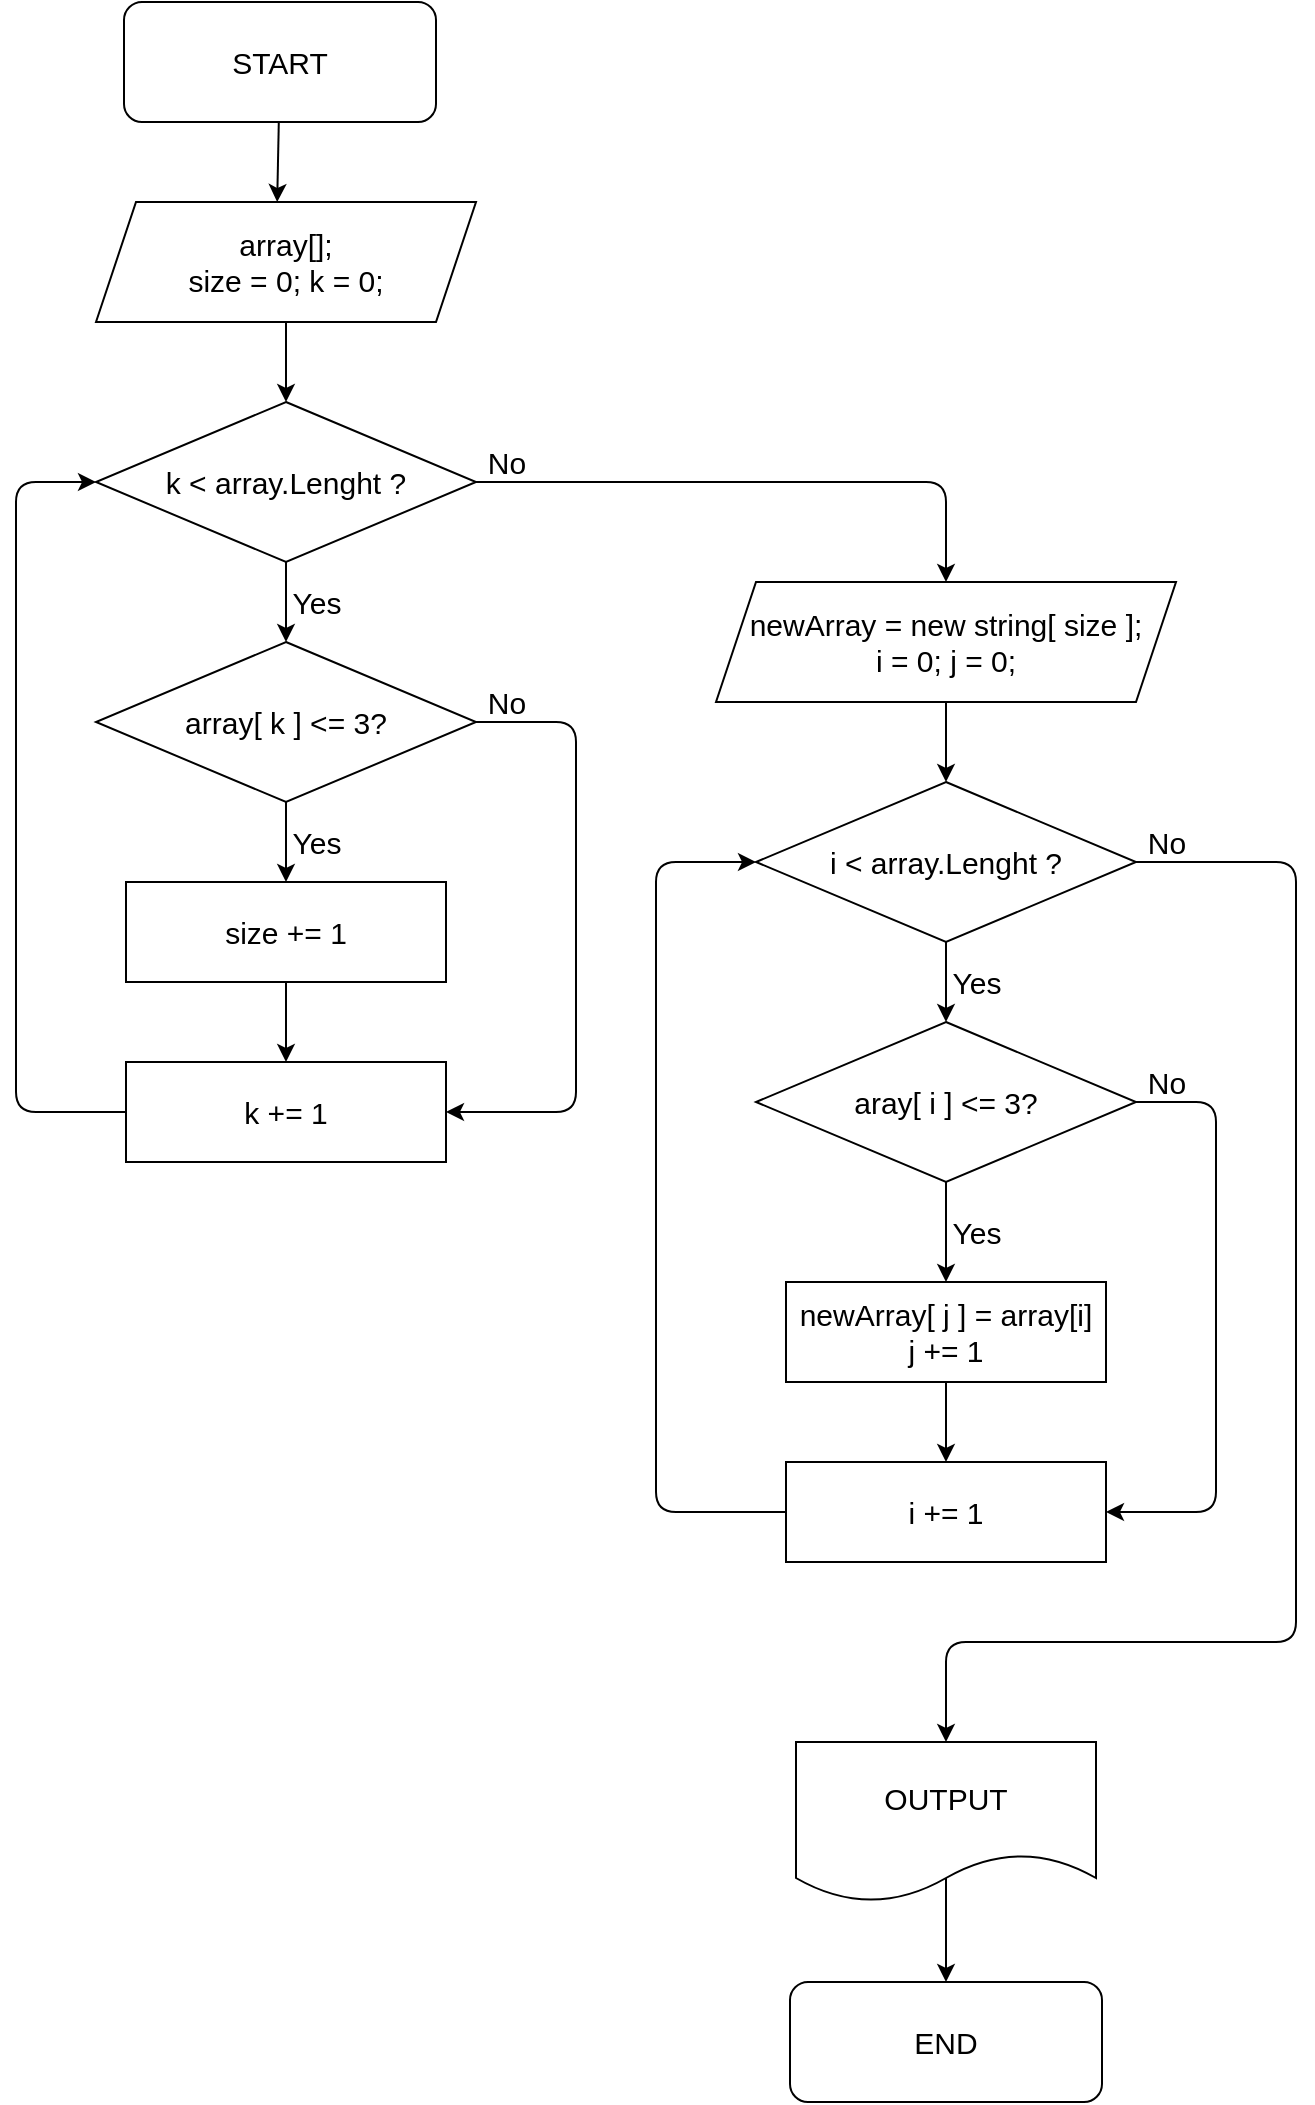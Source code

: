 <mxfile>
    <diagram id="g-SH3KOCOiCoZoSoh95e" name="Page-1">
        <mxGraphModel dx="813" dy="584" grid="1" gridSize="10" guides="1" tooltips="1" connect="1" arrows="1" fold="1" page="1" pageScale="1" pageWidth="827" pageHeight="1169" math="0" shadow="0">
            <root>
                <mxCell id="0"/>
                <mxCell id="1" parent="0"/>
                <mxCell id="4" value="" style="edgeStyle=none;html=1;" edge="1" parent="1" source="2">
                    <mxGeometry relative="1" as="geometry">
                        <mxPoint x="210.6" y="130" as="targetPoint"/>
                    </mxGeometry>
                </mxCell>
                <mxCell id="2" value="START" style="rounded=1;whiteSpace=wrap;html=1;fontSize=15;" vertex="1" parent="1">
                    <mxGeometry x="134" y="30" width="156" height="60" as="geometry"/>
                </mxCell>
                <mxCell id="7" value="" style="edgeStyle=none;html=1;" edge="1" parent="1" source="5" target="6">
                    <mxGeometry relative="1" as="geometry"/>
                </mxCell>
                <mxCell id="5" value="array[];&lt;br style=&quot;font-size: 15px&quot;&gt;size = 0; k = 0;" style="shape=parallelogram;perimeter=parallelogramPerimeter;whiteSpace=wrap;html=1;fixedSize=1;fontSize=15;" vertex="1" parent="1">
                    <mxGeometry x="120" y="130" width="190" height="60" as="geometry"/>
                </mxCell>
                <mxCell id="9" value="" style="edgeStyle=none;html=1;" edge="1" parent="1" source="6" target="8">
                    <mxGeometry relative="1" as="geometry"/>
                </mxCell>
                <mxCell id="19" style="edgeStyle=none;html=1;exitX=1;exitY=0.5;exitDx=0;exitDy=0;" edge="1" parent="1" source="6">
                    <mxGeometry relative="1" as="geometry">
                        <mxPoint x="545" y="320" as="targetPoint"/>
                        <Array as="points">
                            <mxPoint x="545" y="270"/>
                        </Array>
                    </mxGeometry>
                </mxCell>
                <mxCell id="6" value="k &amp;lt; array.Lenght ?" style="rhombus;whiteSpace=wrap;html=1;fontSize=15;" vertex="1" parent="1">
                    <mxGeometry x="120" y="230" width="190" height="80" as="geometry"/>
                </mxCell>
                <mxCell id="11" value="" style="edgeStyle=none;html=1;" edge="1" parent="1" source="8" target="10">
                    <mxGeometry relative="1" as="geometry"/>
                </mxCell>
                <mxCell id="17" style="edgeStyle=none;html=1;exitX=1;exitY=0.5;exitDx=0;exitDy=0;entryX=1;entryY=0.5;entryDx=0;entryDy=0;" edge="1" parent="1" source="8" target="12">
                    <mxGeometry relative="1" as="geometry">
                        <Array as="points">
                            <mxPoint x="360" y="390"/>
                            <mxPoint x="360" y="585"/>
                        </Array>
                    </mxGeometry>
                </mxCell>
                <mxCell id="8" value="array[ k ] &amp;lt;= 3?" style="rhombus;whiteSpace=wrap;html=1;fontSize=15;" vertex="1" parent="1">
                    <mxGeometry x="120" y="350" width="190" height="80" as="geometry"/>
                </mxCell>
                <mxCell id="13" value="" style="edgeStyle=none;html=1;" edge="1" parent="1" source="10" target="12">
                    <mxGeometry relative="1" as="geometry"/>
                </mxCell>
                <mxCell id="10" value="size += 1" style="whiteSpace=wrap;html=1;fontSize=15;" vertex="1" parent="1">
                    <mxGeometry x="135" y="470" width="160" height="50" as="geometry"/>
                </mxCell>
                <mxCell id="16" style="edgeStyle=none;html=1;entryX=0;entryY=0.5;entryDx=0;entryDy=0;" edge="1" parent="1" source="12" target="6">
                    <mxGeometry relative="1" as="geometry">
                        <mxPoint x="80" y="585" as="targetPoint"/>
                        <Array as="points">
                            <mxPoint x="80" y="585"/>
                            <mxPoint x="80" y="270"/>
                        </Array>
                    </mxGeometry>
                </mxCell>
                <mxCell id="12" value="k += 1" style="whiteSpace=wrap;html=1;fontSize=15;" vertex="1" parent="1">
                    <mxGeometry x="135" y="560" width="160" height="50" as="geometry"/>
                </mxCell>
                <mxCell id="21" value="" style="edgeStyle=none;html=1;" edge="1" parent="1" source="18" target="20">
                    <mxGeometry relative="1" as="geometry"/>
                </mxCell>
                <mxCell id="30" style="edgeStyle=none;html=1;exitX=1;exitY=0.5;exitDx=0;exitDy=0;entryX=0.5;entryY=0;entryDx=0;entryDy=0;" edge="1" parent="1" source="18" target="28">
                    <mxGeometry relative="1" as="geometry">
                        <Array as="points">
                            <mxPoint x="720" y="460"/>
                            <mxPoint x="720" y="850"/>
                            <mxPoint x="545" y="850"/>
                        </Array>
                    </mxGeometry>
                </mxCell>
                <mxCell id="18" value="&lt;span style=&quot;font-size: 15px;&quot;&gt;i &amp;lt; array.Lenght ?&lt;/span&gt;" style="rhombus;whiteSpace=wrap;html=1;fontSize=15;" vertex="1" parent="1">
                    <mxGeometry x="450" y="420" width="190" height="80" as="geometry"/>
                </mxCell>
                <mxCell id="24" value="" style="edgeStyle=none;html=1;" edge="1" parent="1" source="20" target="22">
                    <mxGeometry relative="1" as="geometry"/>
                </mxCell>
                <mxCell id="27" style="edgeStyle=none;html=1;exitX=1;exitY=0.5;exitDx=0;exitDy=0;entryX=1;entryY=0.5;entryDx=0;entryDy=0;" edge="1" parent="1" source="20" target="23">
                    <mxGeometry relative="1" as="geometry">
                        <Array as="points">
                            <mxPoint x="680" y="580"/>
                            <mxPoint x="680" y="785"/>
                        </Array>
                    </mxGeometry>
                </mxCell>
                <mxCell id="20" value="aray[ i ] &amp;lt;= 3?" style="rhombus;whiteSpace=wrap;html=1;fontSize=15;" vertex="1" parent="1">
                    <mxGeometry x="450" y="540" width="190" height="80" as="geometry"/>
                </mxCell>
                <mxCell id="25" value="" style="edgeStyle=none;html=1;" edge="1" parent="1" source="22" target="23">
                    <mxGeometry relative="1" as="geometry"/>
                </mxCell>
                <mxCell id="22" value="newArray[ j ] = array[i]&lt;br style=&quot;font-size: 15px&quot;&gt;j += 1" style="whiteSpace=wrap;html=1;fontSize=15;" vertex="1" parent="1">
                    <mxGeometry x="465" y="670" width="160" height="50" as="geometry"/>
                </mxCell>
                <mxCell id="26" style="edgeStyle=none;html=1;entryX=0;entryY=0.5;entryDx=0;entryDy=0;exitX=0;exitY=0.5;exitDx=0;exitDy=0;" edge="1" parent="1" source="23" target="18">
                    <mxGeometry relative="1" as="geometry">
                        <Array as="points">
                            <mxPoint x="400" y="785"/>
                            <mxPoint x="400" y="460"/>
                        </Array>
                    </mxGeometry>
                </mxCell>
                <mxCell id="23" value="i += 1" style="whiteSpace=wrap;html=1;fontSize=15;" vertex="1" parent="1">
                    <mxGeometry x="465" y="760" width="160" height="50" as="geometry"/>
                </mxCell>
                <mxCell id="31" value="" style="edgeStyle=none;html=1;exitX=0.5;exitY=0;exitDx=0;exitDy=0;" edge="1" parent="1" source="28" target="29">
                    <mxGeometry relative="1" as="geometry"/>
                </mxCell>
                <mxCell id="28" value="OUTPUT" style="shape=document;whiteSpace=wrap;html=1;boundedLbl=1;fontSize=15;" vertex="1" parent="1">
                    <mxGeometry x="470" y="900" width="150" height="80" as="geometry"/>
                </mxCell>
                <mxCell id="29" value="END" style="rounded=1;whiteSpace=wrap;html=1;fontSize=15;" vertex="1" parent="1">
                    <mxGeometry x="467" y="1020" width="156" height="60" as="geometry"/>
                </mxCell>
                <mxCell id="32" value="Yes" style="text;html=1;align=center;verticalAlign=middle;resizable=0;points=[];autosize=1;strokeColor=none;fillColor=none;fontSize=15;" vertex="1" parent="1">
                    <mxGeometry x="210" y="320" width="40" height="20" as="geometry"/>
                </mxCell>
                <mxCell id="33" value="Yes" style="text;html=1;align=center;verticalAlign=middle;resizable=0;points=[];autosize=1;strokeColor=none;fillColor=none;fontSize=15;" vertex="1" parent="1">
                    <mxGeometry x="210" y="440" width="40" height="20" as="geometry"/>
                </mxCell>
                <mxCell id="34" value="Yes" style="text;html=1;align=center;verticalAlign=middle;resizable=0;points=[];autosize=1;strokeColor=none;fillColor=none;fontSize=15;" vertex="1" parent="1">
                    <mxGeometry x="540" y="510" width="40" height="20" as="geometry"/>
                </mxCell>
                <mxCell id="35" value="Yes" style="text;html=1;align=center;verticalAlign=middle;resizable=0;points=[];autosize=1;strokeColor=none;fillColor=none;fontSize=15;" vertex="1" parent="1">
                    <mxGeometry x="540" y="634.5" width="40" height="20" as="geometry"/>
                </mxCell>
                <mxCell id="36" value="No" style="text;html=1;align=center;verticalAlign=middle;resizable=0;points=[];autosize=1;strokeColor=none;fillColor=none;fontSize=15;" vertex="1" parent="1">
                    <mxGeometry x="310" y="250" width="30" height="20" as="geometry"/>
                </mxCell>
                <mxCell id="37" value="No" style="text;html=1;align=center;verticalAlign=middle;resizable=0;points=[];autosize=1;strokeColor=none;fillColor=none;fontSize=15;" vertex="1" parent="1">
                    <mxGeometry x="310" y="370" width="30" height="20" as="geometry"/>
                </mxCell>
                <mxCell id="38" value="No" style="text;html=1;align=center;verticalAlign=middle;resizable=0;points=[];autosize=1;strokeColor=none;fillColor=none;fontSize=15;" vertex="1" parent="1">
                    <mxGeometry x="640" y="440" width="30" height="20" as="geometry"/>
                </mxCell>
                <mxCell id="39" value="No" style="text;html=1;align=center;verticalAlign=middle;resizable=0;points=[];autosize=1;strokeColor=none;fillColor=none;fontSize=15;" vertex="1" parent="1">
                    <mxGeometry x="640" y="560" width="30" height="20" as="geometry"/>
                </mxCell>
                <mxCell id="42" value="" style="edgeStyle=none;html=1;fontSize=15;" edge="1" parent="1" source="41" target="18">
                    <mxGeometry relative="1" as="geometry"/>
                </mxCell>
                <mxCell id="41" value="newArray = new string[ size ];&lt;br style=&quot;font-size: 15px&quot;&gt;i = 0; j = 0;" style="shape=parallelogram;perimeter=parallelogramPerimeter;whiteSpace=wrap;html=1;fixedSize=1;fontSize=15;" vertex="1" parent="1">
                    <mxGeometry x="430" y="320" width="230" height="60" as="geometry"/>
                </mxCell>
            </root>
        </mxGraphModel>
    </diagram>
</mxfile>